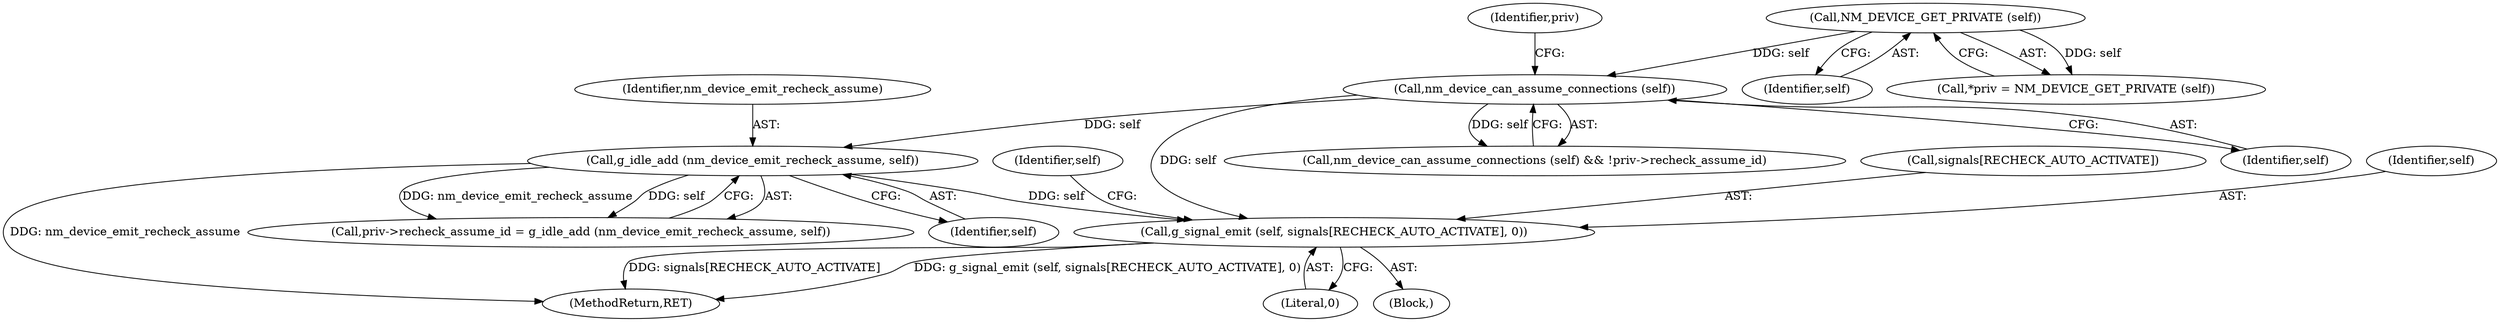 digraph "0_NetworkManager_d5fc88e573fa58b93034b04d35a2454f5d28cad9@API" {
"1003348" [label="(Call,g_signal_emit (self, signals[RECHECK_AUTO_ACTIVATE], 0))"];
"1003334" [label="(Call,nm_device_can_assume_connections (self))"];
"1003330" [label="(Call,NM_DEVICE_GET_PRIVATE (self))"];
"1003344" [label="(Call,g_idle_add (nm_device_emit_recheck_assume, self))"];
"1003338" [label="(Identifier,priv)"];
"1003349" [label="(Identifier,self)"];
"1003344" [label="(Call,g_idle_add (nm_device_emit_recheck_assume, self))"];
"1003331" [label="(Identifier,self)"];
"1003350" [label="(Call,signals[RECHECK_AUTO_ACTIVATE])"];
"1003353" [label="(Literal,0)"];
"1003346" [label="(Identifier,self)"];
"1003348" [label="(Call,g_signal_emit (self, signals[RECHECK_AUTO_ACTIVATE], 0))"];
"1007368" [label="(MethodReturn,RET)"];
"1003333" [label="(Call,nm_device_can_assume_connections (self) && !priv->recheck_assume_id)"];
"1003335" [label="(Identifier,self)"];
"1003330" [label="(Call,NM_DEVICE_GET_PRIVATE (self))"];
"1003347" [label="(Block,)"];
"1003340" [label="(Call,priv->recheck_assume_id = g_idle_add (nm_device_emit_recheck_assume, self))"];
"1003328" [label="(Call,*priv = NM_DEVICE_GET_PRIVATE (self))"];
"1003357" [label="(Identifier,self)"];
"1003345" [label="(Identifier,nm_device_emit_recheck_assume)"];
"1003334" [label="(Call,nm_device_can_assume_connections (self))"];
"1003348" -> "1003347"  [label="AST: "];
"1003348" -> "1003353"  [label="CFG: "];
"1003349" -> "1003348"  [label="AST: "];
"1003350" -> "1003348"  [label="AST: "];
"1003353" -> "1003348"  [label="AST: "];
"1003357" -> "1003348"  [label="CFG: "];
"1003348" -> "1007368"  [label="DDG: g_signal_emit (self, signals[RECHECK_AUTO_ACTIVATE], 0)"];
"1003348" -> "1007368"  [label="DDG: signals[RECHECK_AUTO_ACTIVATE]"];
"1003334" -> "1003348"  [label="DDG: self"];
"1003344" -> "1003348"  [label="DDG: self"];
"1003334" -> "1003333"  [label="AST: "];
"1003334" -> "1003335"  [label="CFG: "];
"1003335" -> "1003334"  [label="AST: "];
"1003338" -> "1003334"  [label="CFG: "];
"1003333" -> "1003334"  [label="CFG: "];
"1003334" -> "1003333"  [label="DDG: self"];
"1003330" -> "1003334"  [label="DDG: self"];
"1003334" -> "1003344"  [label="DDG: self"];
"1003330" -> "1003328"  [label="AST: "];
"1003330" -> "1003331"  [label="CFG: "];
"1003331" -> "1003330"  [label="AST: "];
"1003328" -> "1003330"  [label="CFG: "];
"1003330" -> "1003328"  [label="DDG: self"];
"1003344" -> "1003340"  [label="AST: "];
"1003344" -> "1003346"  [label="CFG: "];
"1003345" -> "1003344"  [label="AST: "];
"1003346" -> "1003344"  [label="AST: "];
"1003340" -> "1003344"  [label="CFG: "];
"1003344" -> "1007368"  [label="DDG: nm_device_emit_recheck_assume"];
"1003344" -> "1003340"  [label="DDG: nm_device_emit_recheck_assume"];
"1003344" -> "1003340"  [label="DDG: self"];
}
